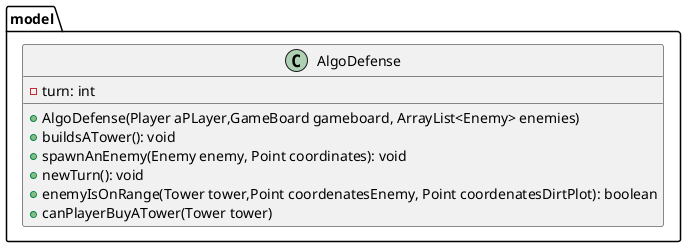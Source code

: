 @startuml
'https://plantuml.com/class-diagram

package model {
    class AlgoDefense {
        - turn: int

        + AlgoDefense(Player aPLayer,GameBoard gameboard, ArrayList<Enemy> enemies)
        + buildsATower(): void
        + spawnAnEnemy(Enemy enemy, Point coordinates): void
        + newTurn(): void
        + enemyIsOnRange(Tower tower,Point coordenatesEnemy, Point coordenatesDirtPlot): boolean
        + canPlayerBuyATower(Tower tower)
    }
}

@enduml